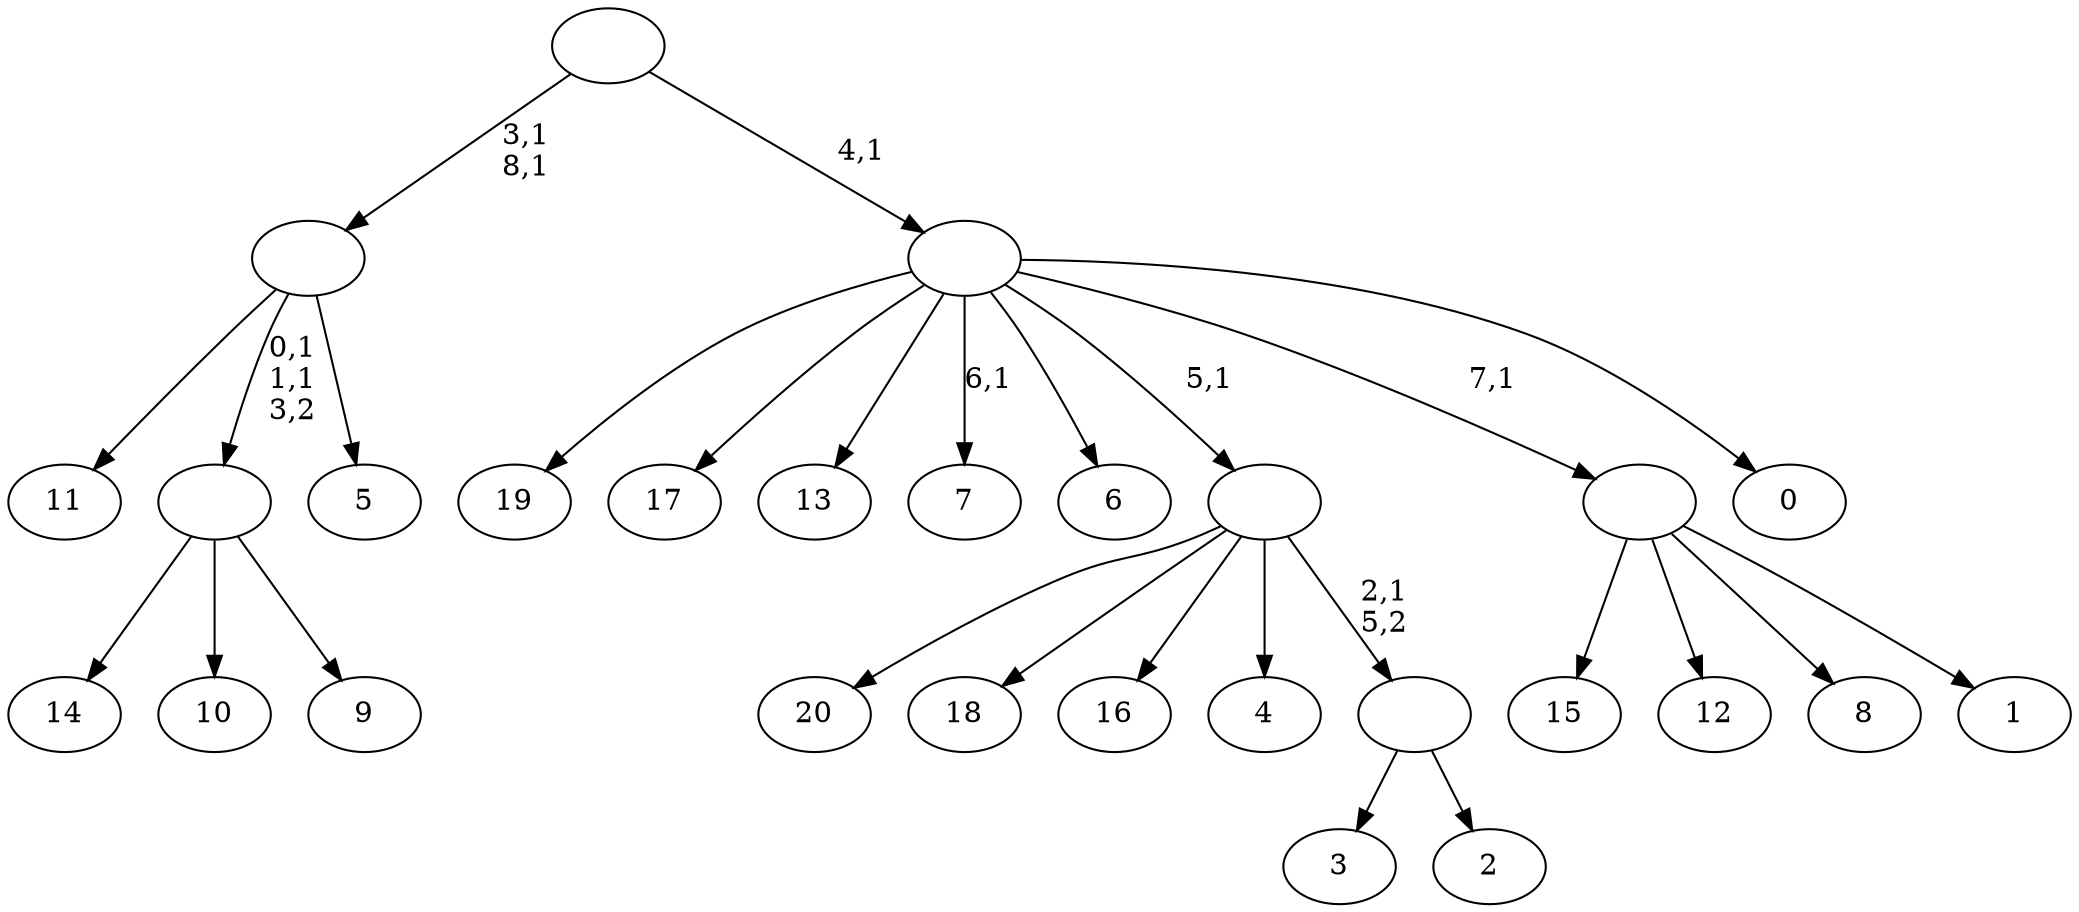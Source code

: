 digraph T {
	30 [label="20"]
	29 [label="19"]
	28 [label="18"]
	27 [label="17"]
	26 [label="16"]
	25 [label="15"]
	24 [label="14"]
	23 [label="13"]
	22 [label="12"]
	21 [label="11"]
	20 [label="10"]
	19 [label="9"]
	18 [label=""]
	16 [label="8"]
	15 [label="7"]
	13 [label="6"]
	12 [label="5"]
	11 [label=""]
	9 [label="4"]
	8 [label="3"]
	7 [label="2"]
	6 [label=""]
	5 [label=""]
	4 [label="1"]
	3 [label=""]
	2 [label="0"]
	1 [label=""]
	0 [label=""]
	18 -> 24 [label=""]
	18 -> 20 [label=""]
	18 -> 19 [label=""]
	11 -> 18 [label="0,1\n1,1\n3,2"]
	11 -> 21 [label=""]
	11 -> 12 [label=""]
	6 -> 8 [label=""]
	6 -> 7 [label=""]
	5 -> 30 [label=""]
	5 -> 28 [label=""]
	5 -> 26 [label=""]
	5 -> 9 [label=""]
	5 -> 6 [label="2,1\n5,2"]
	3 -> 25 [label=""]
	3 -> 22 [label=""]
	3 -> 16 [label=""]
	3 -> 4 [label=""]
	1 -> 15 [label="6,1"]
	1 -> 29 [label=""]
	1 -> 27 [label=""]
	1 -> 23 [label=""]
	1 -> 13 [label=""]
	1 -> 5 [label="5,1"]
	1 -> 3 [label="7,1"]
	1 -> 2 [label=""]
	0 -> 11 [label="3,1\n8,1"]
	0 -> 1 [label="4,1"]
}
